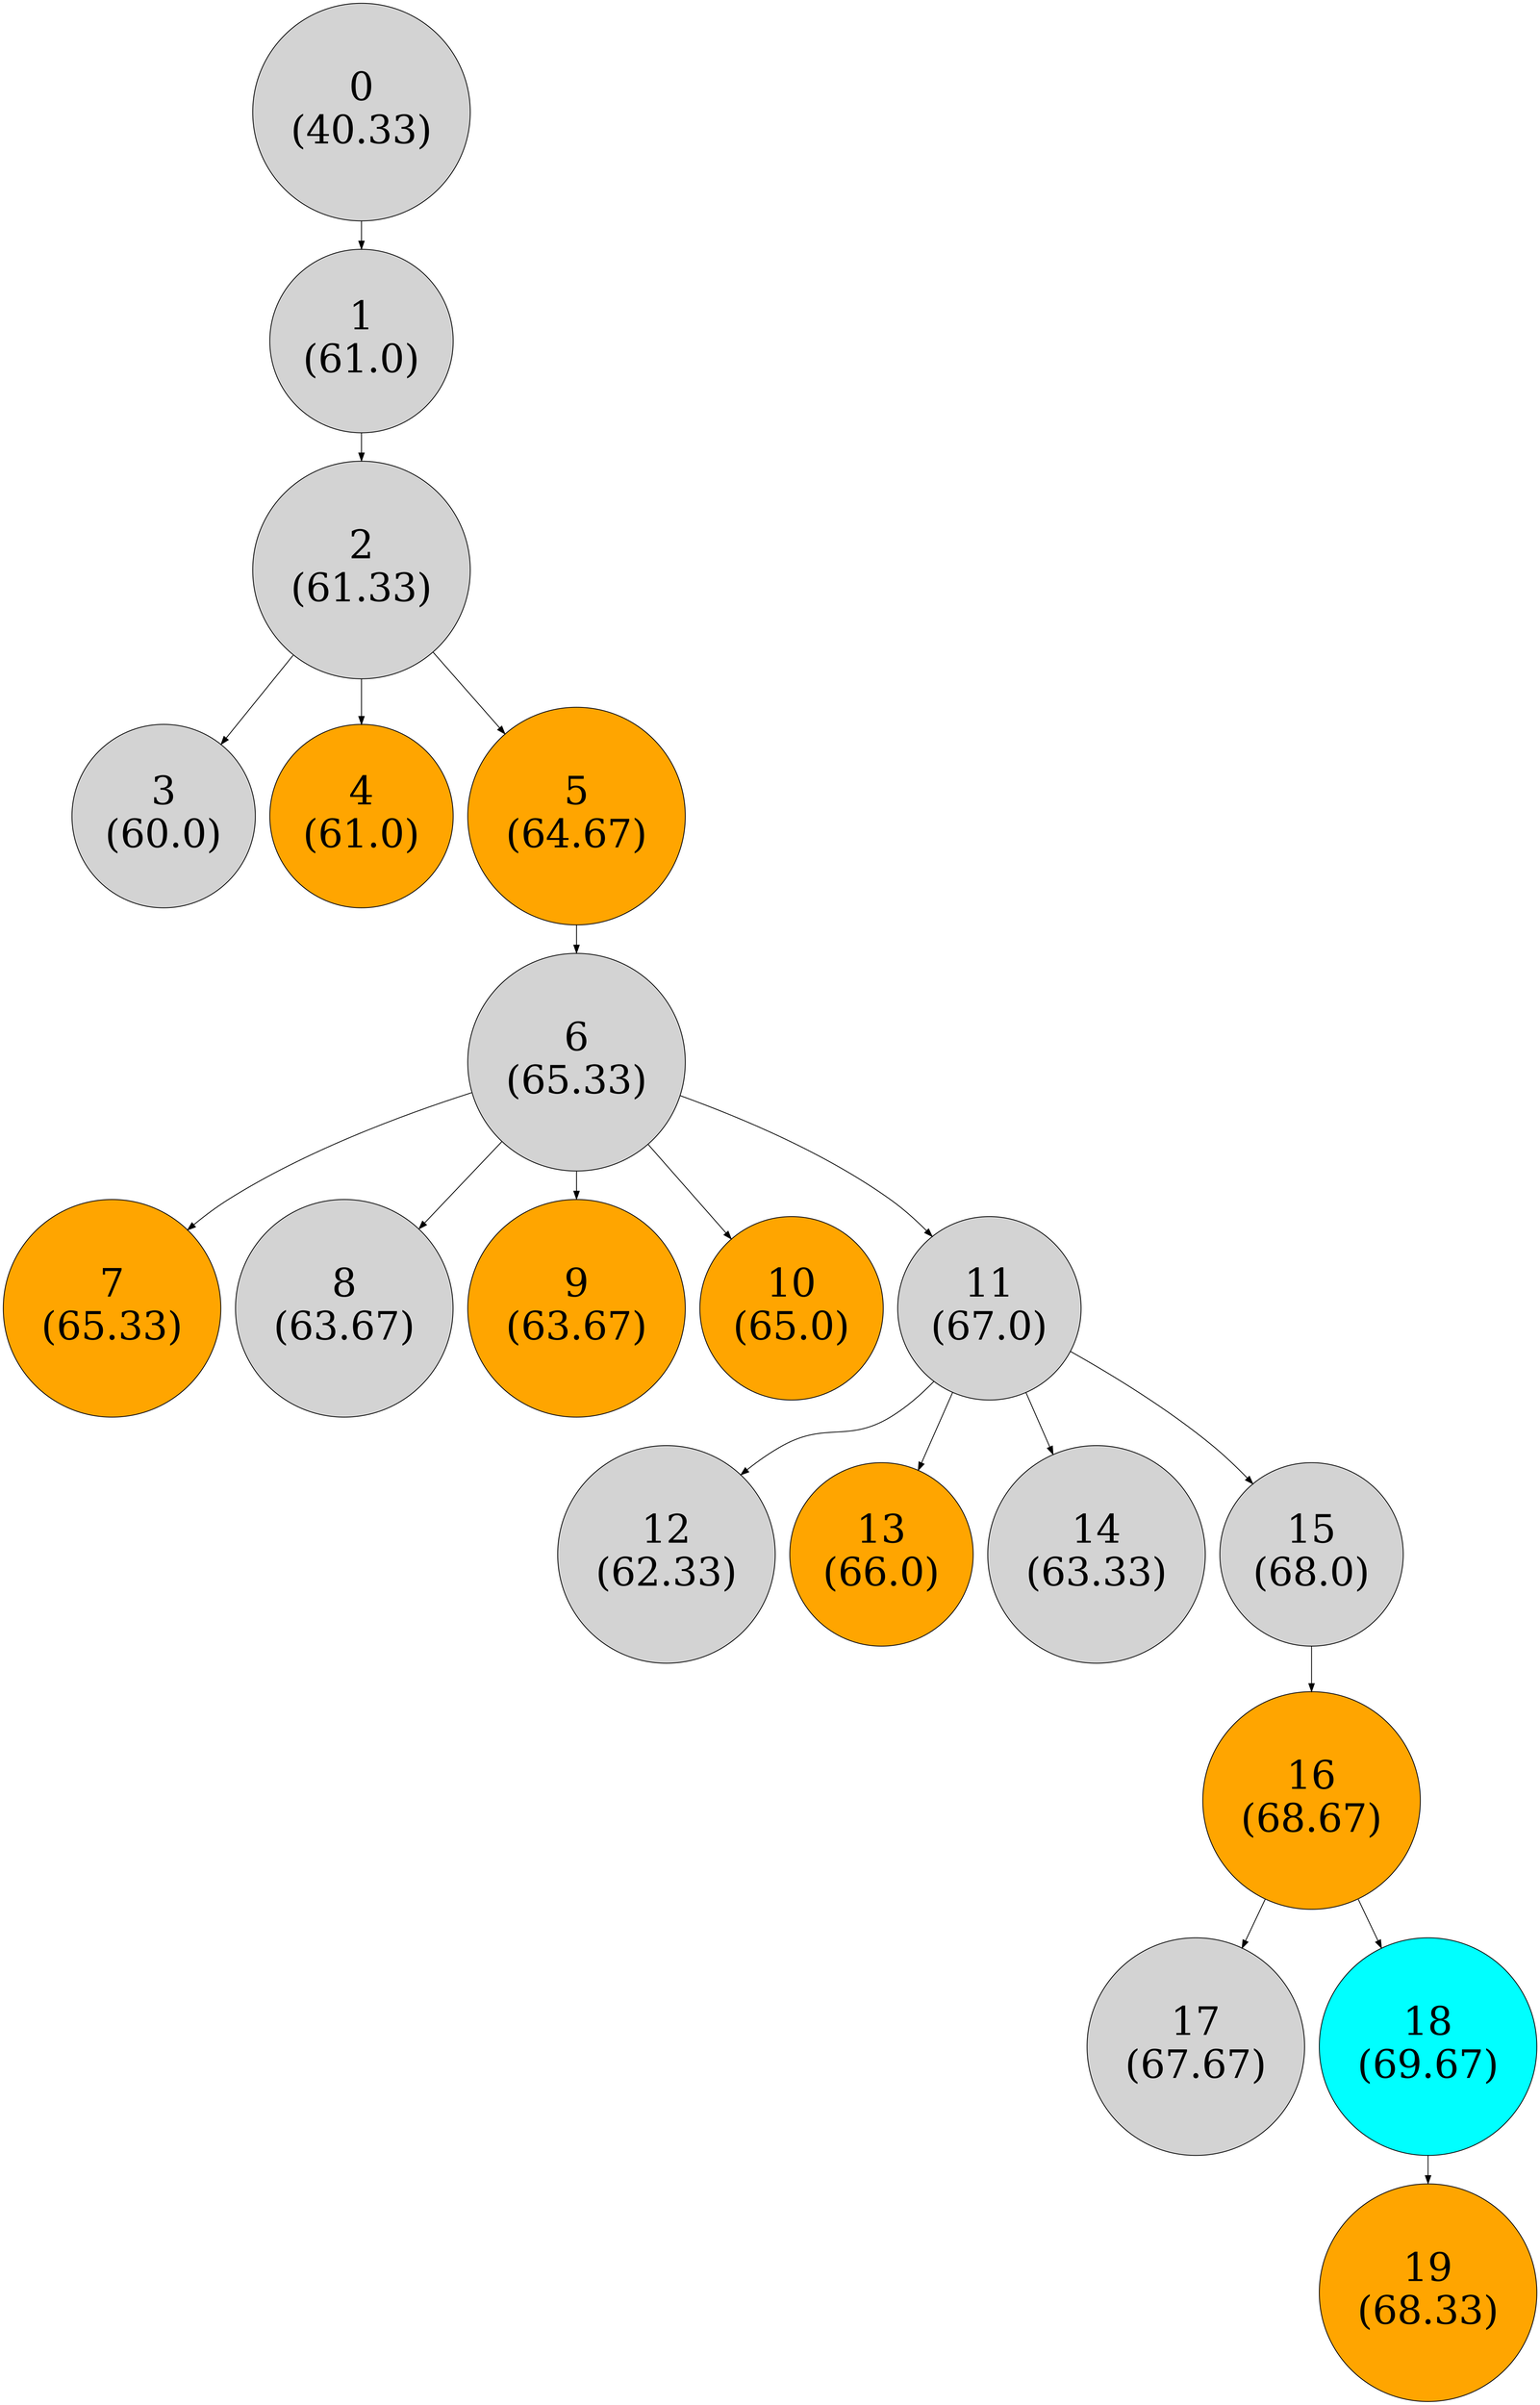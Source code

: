 digraph G {
    node [style=filled, shape=circle, fontsize=50];
    0 [label="0\n(40.33)"];
    1 [label="1\n(61.0)"];
    2 [label="2\n(61.33)"];
    3 [label="3\n(60.0)"];
    4 [label="4\n(61.0)", fillcolor=orange, fontcolor=black];
    5 [label="5\n(64.67)", fillcolor=orange, fontcolor=black];
    6 [label="6\n(65.33)"];
    7 [label="7\n(65.33)", fillcolor=orange, fontcolor=black];
    8 [label="8\n(63.67)"];
    9 [label="9\n(63.67)", fillcolor=orange, fontcolor=black];
    10 [label="10\n(65.0)", fillcolor=orange, fontcolor=black];
    11 [label="11\n(67.0)"];
    12 [label="12\n(62.33)"];
    13 [label="13\n(66.0)", fillcolor=orange, fontcolor=black];
    14 [label="14\n(63.33)"];
    15 [label="15\n(68.0)"];
    16 [label="16\n(68.67)", fillcolor=orange, fontcolor=black];
    17 [label="17\n(67.67)"];
    18 [label="18\n(69.67)", fillcolor=cyan, fontcolor=black];
    19 [label="19\n(68.33)", fillcolor=orange, fontcolor=black];
    0 -> 1;
    1 -> 2;
    2 -> 3;
    2 -> 4;
    2 -> 5;
    5 -> 6;
    6 -> 7;
    6 -> 8;
    6 -> 9;
    6 -> 10;
    6 -> 11;
    11 -> 12;
    11 -> 13;
    11 -> 14;
    11 -> 15;
    15 -> 16;
    16 -> 17;
    16 -> 18;
    18 -> 19;
}
